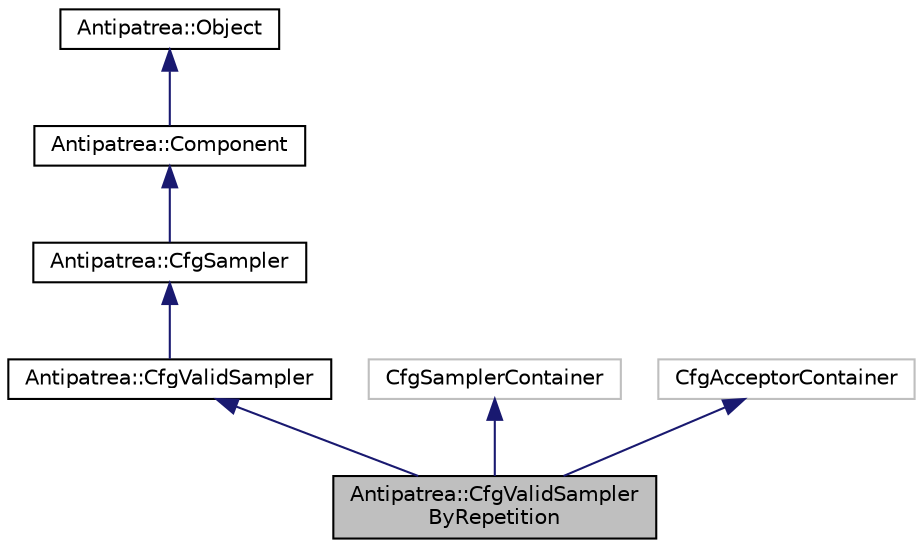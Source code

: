 digraph "Antipatrea::CfgValidSamplerByRepetition"
{
  bgcolor="transparent";
  edge [fontname="Helvetica",fontsize="10",labelfontname="Helvetica",labelfontsize="10"];
  node [fontname="Helvetica",fontsize="10",shape=record];
  Node1 [label="Antipatrea::CfgValidSampler\lByRepetition",height=0.2,width=0.4,color="black", fillcolor="grey75", style="filled", fontcolor="black"];
  Node2 -> Node1 [dir="back",color="midnightblue",fontsize="10",style="solid",fontname="Helvetica"];
  Node2 [label="Antipatrea::CfgValidSampler",height=0.2,width=0.4,color="black",URL="$classAntipatrea_1_1CfgValidSampler.html",tooltip="Interface for sampling a valid configuration, i.e., a configuration that is accepted by CfgAcceptor..."];
  Node3 -> Node2 [dir="back",color="midnightblue",fontsize="10",style="solid",fontname="Helvetica"];
  Node3 [label="Antipatrea::CfgSampler",height=0.2,width=0.4,color="black",URL="$classAntipatrea_1_1CfgSampler.html",tooltip="Interface for configuration sampling. "];
  Node4 -> Node3 [dir="back",color="midnightblue",fontsize="10",style="solid",fontname="Helvetica"];
  Node4 [label="Antipatrea::Component",height=0.2,width=0.4,color="black",URL="$classAntipatrea_1_1Component.html",tooltip="Base class for each motion-planning component. "];
  Node5 -> Node4 [dir="back",color="midnightblue",fontsize="10",style="solid",fontname="Helvetica"];
  Node5 [label="Antipatrea::Object",height=0.2,width=0.4,color="black",URL="$classAntipatrea_1_1Object.html"];
  Node6 -> Node1 [dir="back",color="midnightblue",fontsize="10",style="solid",fontname="Helvetica"];
  Node6 [label="CfgSamplerContainer",height=0.2,width=0.4,color="grey75"];
  Node7 -> Node1 [dir="back",color="midnightblue",fontsize="10",style="solid",fontname="Helvetica"];
  Node7 [label="CfgAcceptorContainer",height=0.2,width=0.4,color="grey75"];
}

